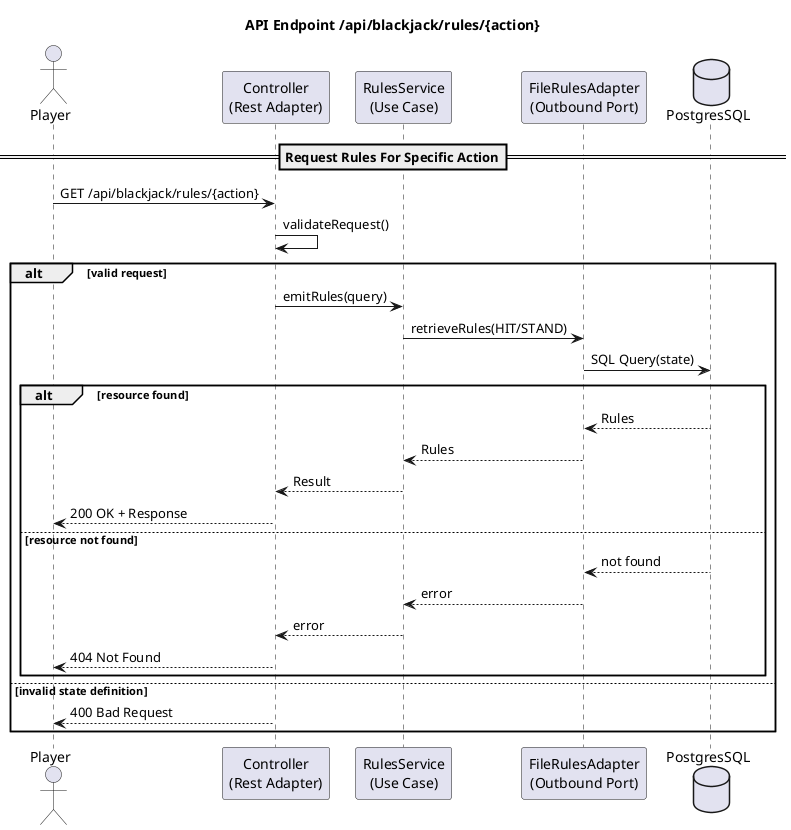@startuml
title API Endpoint /api/blackjack/rules/{action}
actor Player

participant "Controller\n(Rest Adapter)" as Controller
participant "RulesService\n(Use Case)" as Service
participant "FileRulesAdapter\n(Outbound Port)" as Adapter
database PostgresSQL

== Request Rules For Specific Action==

Player -> Controller : GET /api/blackjack/rules/{action}
Controller -> Controller : validateRequest()

alt valid request

        Controller -> Service : emitRules(query)
        Service -> Adapter : retrieveRules(HIT/STAND)
        Adapter -> PostgresSQL : SQL Query(state)

    alt resource found
        PostgresSQL --> Adapter : Rules
        Adapter --> Service : Rules
        Service --> Controller : Result
        Controller --> Player : 200 OK + Response

    else resource not found
        PostgresSQL --> Adapter : not found
        Adapter --> Service : error
        Service --> Controller : error
        Controller --> Player : 404 Not Found
    end

else invalid state definition

    Controller --> Player : 400 Bad Request

end

@enduml